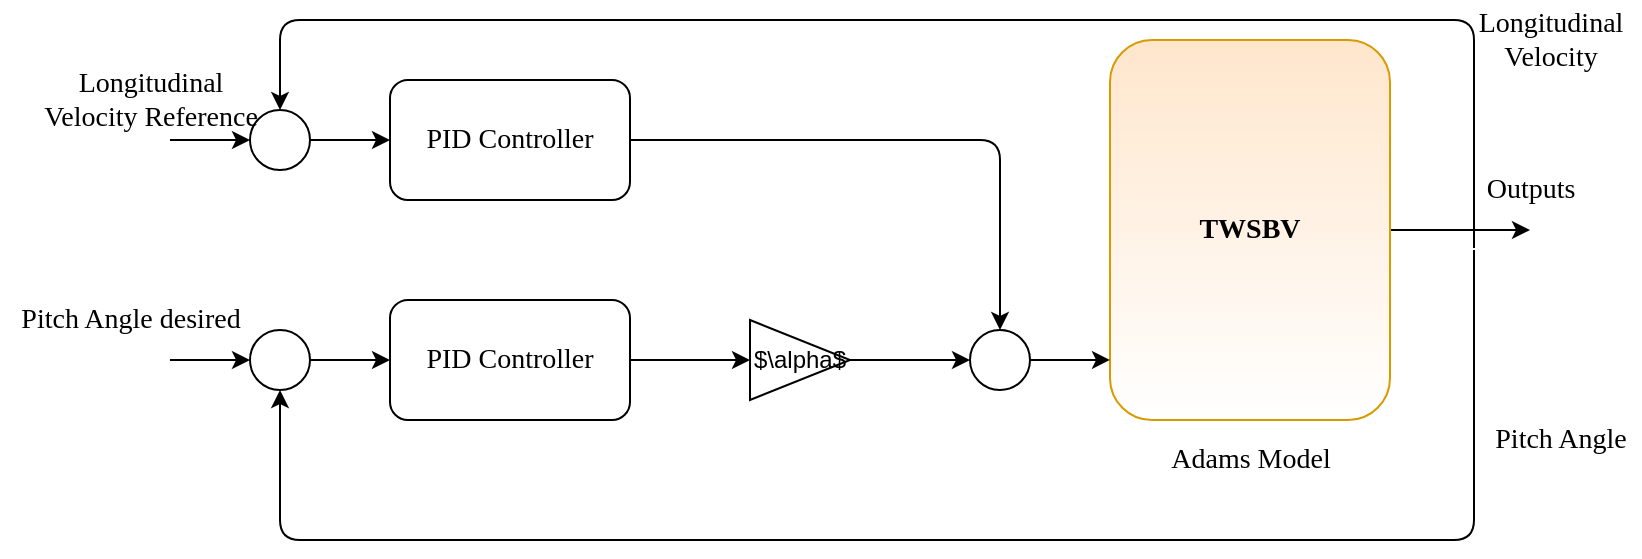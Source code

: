 <mxfile version="14.8.4" type="github">
  <diagram id="x78PnDL6jnfiS5PFGhZx" name="Page-1">
    <mxGraphModel dx="1632" dy="392" grid="1" gridSize="10" guides="1" tooltips="1" connect="1" arrows="1" fold="1" page="1" pageScale="1" pageWidth="850" pageHeight="1100" math="0" shadow="0">
      <root>
        <mxCell id="0" />
        <mxCell id="1" parent="0" />
        <mxCell id="pYzmlizruGgGx_O9P7z1-25" style="edgeStyle=orthogonalEdgeStyle;rounded=0;orthogonalLoop=1;jettySize=auto;html=1;exitX=1;exitY=0.5;exitDx=0;exitDy=0;fontFamily=Times New Roman;fontSize=14;" edge="1" parent="1" source="pYzmlizruGgGx_O9P7z1-2">
          <mxGeometry relative="1" as="geometry">
            <mxPoint x="720" y="165" as="targetPoint" />
          </mxGeometry>
        </mxCell>
        <mxCell id="pYzmlizruGgGx_O9P7z1-2" value="TWSBV" style="rounded=1;whiteSpace=wrap;html=1;fillColor=#ffe6cc;strokeColor=#d79b00;gradientColor=#ffffff;fontFamily=Times New Roman;fontSize=14;fontStyle=1" vertex="1" parent="1">
          <mxGeometry x="510" y="70" width="140" height="190" as="geometry" />
        </mxCell>
        <mxCell id="pYzmlizruGgGx_O9P7z1-3" value="Adams Model" style="text;html=1;align=center;verticalAlign=middle;resizable=0;points=[];autosize=1;strokeColor=none;fontSize=14;fontFamily=Times New Roman;" vertex="1" parent="1">
          <mxGeometry x="530" y="270" width="100" height="20" as="geometry" />
        </mxCell>
        <mxCell id="pYzmlizruGgGx_O9P7z1-4" value="PID Controller" style="rounded=1;whiteSpace=wrap;html=1;fontFamily=Times New Roman;fontSize=14;gradientColor=#ffffff;" vertex="1" parent="1">
          <mxGeometry x="150" y="90" width="120" height="60" as="geometry" />
        </mxCell>
        <mxCell id="pYzmlizruGgGx_O9P7z1-22" value="" style="edgeStyle=orthogonalEdgeStyle;rounded=0;orthogonalLoop=1;jettySize=auto;html=1;fontFamily=Times New Roman;fontSize=14;" edge="1" parent="1" source="pYzmlizruGgGx_O9P7z1-5" target="pYzmlizruGgGx_O9P7z1-1">
          <mxGeometry relative="1" as="geometry" />
        </mxCell>
        <mxCell id="pYzmlizruGgGx_O9P7z1-5" value="PID Controller" style="rounded=1;whiteSpace=wrap;html=1;fontFamily=Times New Roman;fontSize=14;gradientColor=#ffffff;" vertex="1" parent="1">
          <mxGeometry x="150" y="200" width="120" height="60" as="geometry" />
        </mxCell>
        <mxCell id="pYzmlizruGgGx_O9P7z1-20" style="edgeStyle=orthogonalEdgeStyle;rounded=0;orthogonalLoop=1;jettySize=auto;html=1;exitX=1;exitY=0.5;exitDx=0;exitDy=0;entryX=0;entryY=0.842;entryDx=0;entryDy=0;entryPerimeter=0;fontFamily=Times New Roman;fontSize=14;" edge="1" parent="1" source="pYzmlizruGgGx_O9P7z1-12" target="pYzmlizruGgGx_O9P7z1-2">
          <mxGeometry relative="1" as="geometry" />
        </mxCell>
        <mxCell id="pYzmlizruGgGx_O9P7z1-12" value="" style="ellipse;whiteSpace=wrap;html=1;aspect=fixed;fontFamily=Times New Roman;fontSize=14;gradientColor=#ffffff;" vertex="1" parent="1">
          <mxGeometry x="440" y="215" width="30" height="30" as="geometry" />
        </mxCell>
        <mxCell id="pYzmlizruGgGx_O9P7z1-18" style="edgeStyle=orthogonalEdgeStyle;rounded=0;orthogonalLoop=1;jettySize=auto;html=1;exitX=1;exitY=0.5;exitDx=0;exitDy=0;entryX=0;entryY=0.5;entryDx=0;entryDy=0;fontFamily=Times New Roman;fontSize=14;" edge="1" parent="1" source="pYzmlizruGgGx_O9P7z1-1" target="pYzmlizruGgGx_O9P7z1-12">
          <mxGeometry relative="1" as="geometry" />
        </mxCell>
        <mxCell id="pYzmlizruGgGx_O9P7z1-1" value="$\alpha$" style="triangle;whiteSpace=wrap;html=1;" vertex="1" parent="1">
          <mxGeometry x="330" y="210" width="50" height="40" as="geometry" />
        </mxCell>
        <mxCell id="pYzmlizruGgGx_O9P7z1-19" value="" style="endArrow=classic;html=1;fontFamily=Times New Roman;fontSize=14;exitX=1;exitY=0.5;exitDx=0;exitDy=0;entryX=0.5;entryY=0;entryDx=0;entryDy=0;" edge="1" parent="1" source="pYzmlizruGgGx_O9P7z1-4" target="pYzmlizruGgGx_O9P7z1-12">
          <mxGeometry width="50" height="50" relative="1" as="geometry">
            <mxPoint x="370" y="230" as="sourcePoint" />
            <mxPoint x="420" y="180" as="targetPoint" />
            <Array as="points">
              <mxPoint x="285" y="120" />
              <mxPoint x="455" y="120" />
              <mxPoint x="455" y="170" />
            </Array>
          </mxGeometry>
        </mxCell>
        <mxCell id="pYzmlizruGgGx_O9P7z1-30" value="" style="edgeStyle=orthogonalEdgeStyle;rounded=0;orthogonalLoop=1;jettySize=auto;html=1;fontFamily=Times New Roman;fontSize=14;" edge="1" parent="1" source="pYzmlizruGgGx_O9P7z1-27" target="pYzmlizruGgGx_O9P7z1-5">
          <mxGeometry relative="1" as="geometry" />
        </mxCell>
        <mxCell id="pYzmlizruGgGx_O9P7z1-27" value="" style="ellipse;whiteSpace=wrap;html=1;aspect=fixed;fontFamily=Times New Roman;fontSize=14;gradientColor=#ffffff;" vertex="1" parent="1">
          <mxGeometry x="80" y="215" width="30" height="30" as="geometry" />
        </mxCell>
        <mxCell id="pYzmlizruGgGx_O9P7z1-29" value="" style="edgeStyle=orthogonalEdgeStyle;rounded=0;orthogonalLoop=1;jettySize=auto;html=1;fontFamily=Times New Roman;fontSize=14;" edge="1" parent="1" source="pYzmlizruGgGx_O9P7z1-28" target="pYzmlizruGgGx_O9P7z1-4">
          <mxGeometry relative="1" as="geometry" />
        </mxCell>
        <mxCell id="pYzmlizruGgGx_O9P7z1-28" value="" style="ellipse;whiteSpace=wrap;html=1;aspect=fixed;fontFamily=Times New Roman;fontSize=14;gradientColor=#ffffff;" vertex="1" parent="1">
          <mxGeometry x="80" y="105" width="30" height="30" as="geometry" />
        </mxCell>
        <mxCell id="pYzmlizruGgGx_O9P7z1-37" value="" style="endArrow=classic;html=1;fontFamily=Times New Roman;fontSize=14;exitX=0.7;exitY=1.2;exitDx=0;exitDy=0;exitPerimeter=0;entryX=0.5;entryY=0;entryDx=0;entryDy=0;" edge="1" parent="1" target="pYzmlizruGgGx_O9P7z1-28">
          <mxGeometry width="50" height="50" relative="1" as="geometry">
            <mxPoint x="692" y="174" as="sourcePoint" />
            <mxPoint x="100" y="60" as="targetPoint" />
            <Array as="points">
              <mxPoint x="692" y="60" />
              <mxPoint x="430" y="60" />
              <mxPoint x="95" y="60" />
            </Array>
          </mxGeometry>
        </mxCell>
        <mxCell id="pYzmlizruGgGx_O9P7z1-38" value="" style="endArrow=classic;html=1;fontFamily=Times New Roman;fontSize=14;exitX=0.7;exitY=1.25;exitDx=0;exitDy=0;exitPerimeter=0;entryX=0.5;entryY=1;entryDx=0;entryDy=0;" edge="1" parent="1" target="pYzmlizruGgGx_O9P7z1-27">
          <mxGeometry width="50" height="50" relative="1" as="geometry">
            <mxPoint x="692" y="175" as="sourcePoint" />
            <mxPoint x="90" y="260" as="targetPoint" />
            <Array as="points">
              <mxPoint x="692" y="320" />
              <mxPoint x="380" y="320" />
              <mxPoint x="160" y="320" />
              <mxPoint x="95" y="320" />
            </Array>
          </mxGeometry>
        </mxCell>
        <mxCell id="pYzmlizruGgGx_O9P7z1-39" value="Outputs" style="text;html=1;align=center;verticalAlign=middle;resizable=0;points=[];autosize=1;strokeColor=none;fontSize=14;fontFamily=Times New Roman;" vertex="1" parent="1">
          <mxGeometry x="690" y="135" width="60" height="20" as="geometry" />
        </mxCell>
        <mxCell id="pYzmlizruGgGx_O9P7z1-40" value="Pitch Angle" style="text;html=1;align=center;verticalAlign=middle;resizable=0;points=[];autosize=1;strokeColor=none;fontSize=14;fontFamily=Times New Roman;" vertex="1" parent="1">
          <mxGeometry x="695" y="260" width="80" height="20" as="geometry" />
        </mxCell>
        <mxCell id="pYzmlizruGgGx_O9P7z1-41" value="&lt;div&gt;Longitudinal&lt;/div&gt;&lt;div&gt;Velocity&lt;br&gt;&lt;/div&gt;" style="text;html=1;align=center;verticalAlign=middle;resizable=0;points=[];autosize=1;strokeColor=none;fontSize=14;fontFamily=Times New Roman;" vertex="1" parent="1">
          <mxGeometry x="685" y="50" width="90" height="40" as="geometry" />
        </mxCell>
        <mxCell id="pYzmlizruGgGx_O9P7z1-43" value="" style="endArrow=classic;html=1;fontFamily=Times New Roman;fontSize=14;" edge="1" parent="1">
          <mxGeometry width="50" height="50" relative="1" as="geometry">
            <mxPoint x="40" y="230" as="sourcePoint" />
            <mxPoint x="80" y="230" as="targetPoint" />
            <Array as="points">
              <mxPoint x="60" y="230" />
            </Array>
          </mxGeometry>
        </mxCell>
        <mxCell id="pYzmlizruGgGx_O9P7z1-44" value="" style="endArrow=classic;html=1;fontFamily=Times New Roman;fontSize=14;" edge="1" parent="1">
          <mxGeometry width="50" height="50" relative="1" as="geometry">
            <mxPoint x="40" y="120" as="sourcePoint" />
            <mxPoint x="80" y="120" as="targetPoint" />
            <Array as="points">
              <mxPoint x="70" y="120" />
            </Array>
          </mxGeometry>
        </mxCell>
        <mxCell id="pYzmlizruGgGx_O9P7z1-45" value="&lt;div&gt;Longitudinal&lt;/div&gt;&lt;div&gt;Velocity Reference&lt;br&gt;&lt;/div&gt;" style="text;html=1;align=center;verticalAlign=middle;resizable=0;points=[];autosize=1;strokeColor=none;fontSize=14;fontFamily=Times New Roman;" vertex="1" parent="1">
          <mxGeometry x="-30" y="80" width="120" height="40" as="geometry" />
        </mxCell>
        <mxCell id="pYzmlizruGgGx_O9P7z1-46" value="Pitch Angle desired" style="text;html=1;align=center;verticalAlign=middle;resizable=0;points=[];autosize=1;strokeColor=none;fontSize=14;fontFamily=Times New Roman;" vertex="1" parent="1">
          <mxGeometry x="-45" y="200" width="130" height="20" as="geometry" />
        </mxCell>
      </root>
    </mxGraphModel>
  </diagram>
</mxfile>
